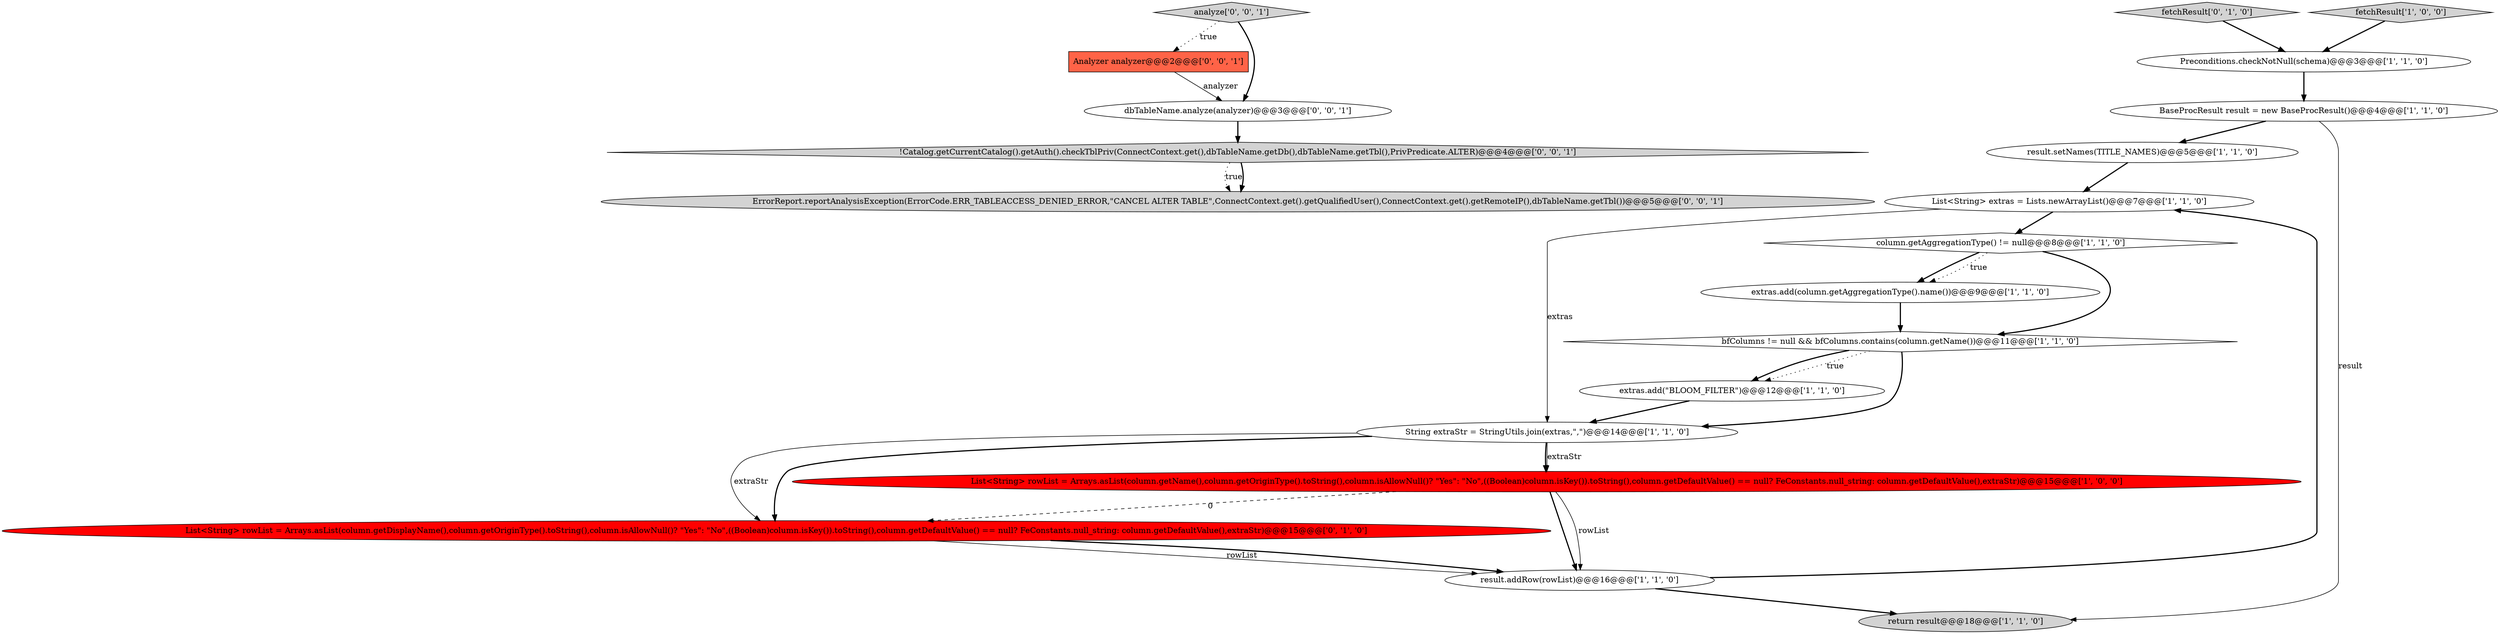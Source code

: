 digraph {
18 [style = filled, label = "ErrorReport.reportAnalysisException(ErrorCode.ERR_TABLEACCESS_DENIED_ERROR,\"CANCEL ALTER TABLE\",ConnectContext.get().getQualifiedUser(),ConnectContext.get().getRemoteIP(),dbTableName.getTbl())@@@5@@@['0', '0', '1']", fillcolor = lightgray, shape = ellipse image = "AAA0AAABBB3BBB"];
5 [style = filled, label = "Preconditions.checkNotNull(schema)@@@3@@@['1', '1', '0']", fillcolor = white, shape = ellipse image = "AAA0AAABBB1BBB"];
17 [style = filled, label = "Analyzer analyzer@@@2@@@['0', '0', '1']", fillcolor = tomato, shape = box image = "AAA0AAABBB3BBB"];
4 [style = filled, label = "extras.add(\"BLOOM_FILTER\")@@@12@@@['1', '1', '0']", fillcolor = white, shape = ellipse image = "AAA0AAABBB1BBB"];
14 [style = filled, label = "fetchResult['0', '1', '0']", fillcolor = lightgray, shape = diamond image = "AAA0AAABBB2BBB"];
16 [style = filled, label = "dbTableName.analyze(analyzer)@@@3@@@['0', '0', '1']", fillcolor = white, shape = ellipse image = "AAA0AAABBB3BBB"];
13 [style = filled, label = "List<String> rowList = Arrays.asList(column.getDisplayName(),column.getOriginType().toString(),column.isAllowNull()? \"Yes\": \"No\",((Boolean)column.isKey()).toString(),column.getDefaultValue() == null? FeConstants.null_string: column.getDefaultValue(),extraStr)@@@15@@@['0', '1', '0']", fillcolor = red, shape = ellipse image = "AAA1AAABBB2BBB"];
15 [style = filled, label = "!Catalog.getCurrentCatalog().getAuth().checkTblPriv(ConnectContext.get(),dbTableName.getDb(),dbTableName.getTbl(),PrivPredicate.ALTER)@@@4@@@['0', '0', '1']", fillcolor = lightgray, shape = diamond image = "AAA0AAABBB3BBB"];
2 [style = filled, label = "result.setNames(TITLE_NAMES)@@@5@@@['1', '1', '0']", fillcolor = white, shape = ellipse image = "AAA0AAABBB1BBB"];
9 [style = filled, label = "return result@@@18@@@['1', '1', '0']", fillcolor = lightgray, shape = ellipse image = "AAA0AAABBB1BBB"];
11 [style = filled, label = "List<String> extras = Lists.newArrayList()@@@7@@@['1', '1', '0']", fillcolor = white, shape = ellipse image = "AAA0AAABBB1BBB"];
12 [style = filled, label = "String extraStr = StringUtils.join(extras,\",\")@@@14@@@['1', '1', '0']", fillcolor = white, shape = ellipse image = "AAA0AAABBB1BBB"];
6 [style = filled, label = "List<String> rowList = Arrays.asList(column.getName(),column.getOriginType().toString(),column.isAllowNull()? \"Yes\": \"No\",((Boolean)column.isKey()).toString(),column.getDefaultValue() == null? FeConstants.null_string: column.getDefaultValue(),extraStr)@@@15@@@['1', '0', '0']", fillcolor = red, shape = ellipse image = "AAA1AAABBB1BBB"];
19 [style = filled, label = "analyze['0', '0', '1']", fillcolor = lightgray, shape = diamond image = "AAA0AAABBB3BBB"];
0 [style = filled, label = "extras.add(column.getAggregationType().name())@@@9@@@['1', '1', '0']", fillcolor = white, shape = ellipse image = "AAA0AAABBB1BBB"];
7 [style = filled, label = "fetchResult['1', '0', '0']", fillcolor = lightgray, shape = diamond image = "AAA0AAABBB1BBB"];
3 [style = filled, label = "BaseProcResult result = new BaseProcResult()@@@4@@@['1', '1', '0']", fillcolor = white, shape = ellipse image = "AAA0AAABBB1BBB"];
10 [style = filled, label = "column.getAggregationType() != null@@@8@@@['1', '1', '0']", fillcolor = white, shape = diamond image = "AAA0AAABBB1BBB"];
1 [style = filled, label = "bfColumns != null && bfColumns.contains(column.getName())@@@11@@@['1', '1', '0']", fillcolor = white, shape = diamond image = "AAA0AAABBB1BBB"];
8 [style = filled, label = "result.addRow(rowList)@@@16@@@['1', '1', '0']", fillcolor = white, shape = ellipse image = "AAA0AAABBB1BBB"];
5->3 [style = bold, label=""];
16->15 [style = bold, label=""];
12->13 [style = solid, label="extraStr"];
1->4 [style = bold, label=""];
19->17 [style = dotted, label="true"];
15->18 [style = dotted, label="true"];
1->4 [style = dotted, label="true"];
12->6 [style = bold, label=""];
15->18 [style = bold, label=""];
3->9 [style = solid, label="result"];
19->16 [style = bold, label=""];
11->12 [style = solid, label="extras"];
12->13 [style = bold, label=""];
7->5 [style = bold, label=""];
6->13 [style = dashed, label="0"];
3->2 [style = bold, label=""];
11->10 [style = bold, label=""];
0->1 [style = bold, label=""];
10->0 [style = bold, label=""];
6->8 [style = bold, label=""];
8->9 [style = bold, label=""];
1->12 [style = bold, label=""];
4->12 [style = bold, label=""];
10->0 [style = dotted, label="true"];
17->16 [style = solid, label="analyzer"];
13->8 [style = solid, label="rowList"];
13->8 [style = bold, label=""];
10->1 [style = bold, label=""];
6->8 [style = solid, label="rowList"];
8->11 [style = bold, label=""];
2->11 [style = bold, label=""];
12->6 [style = solid, label="extraStr"];
14->5 [style = bold, label=""];
}
